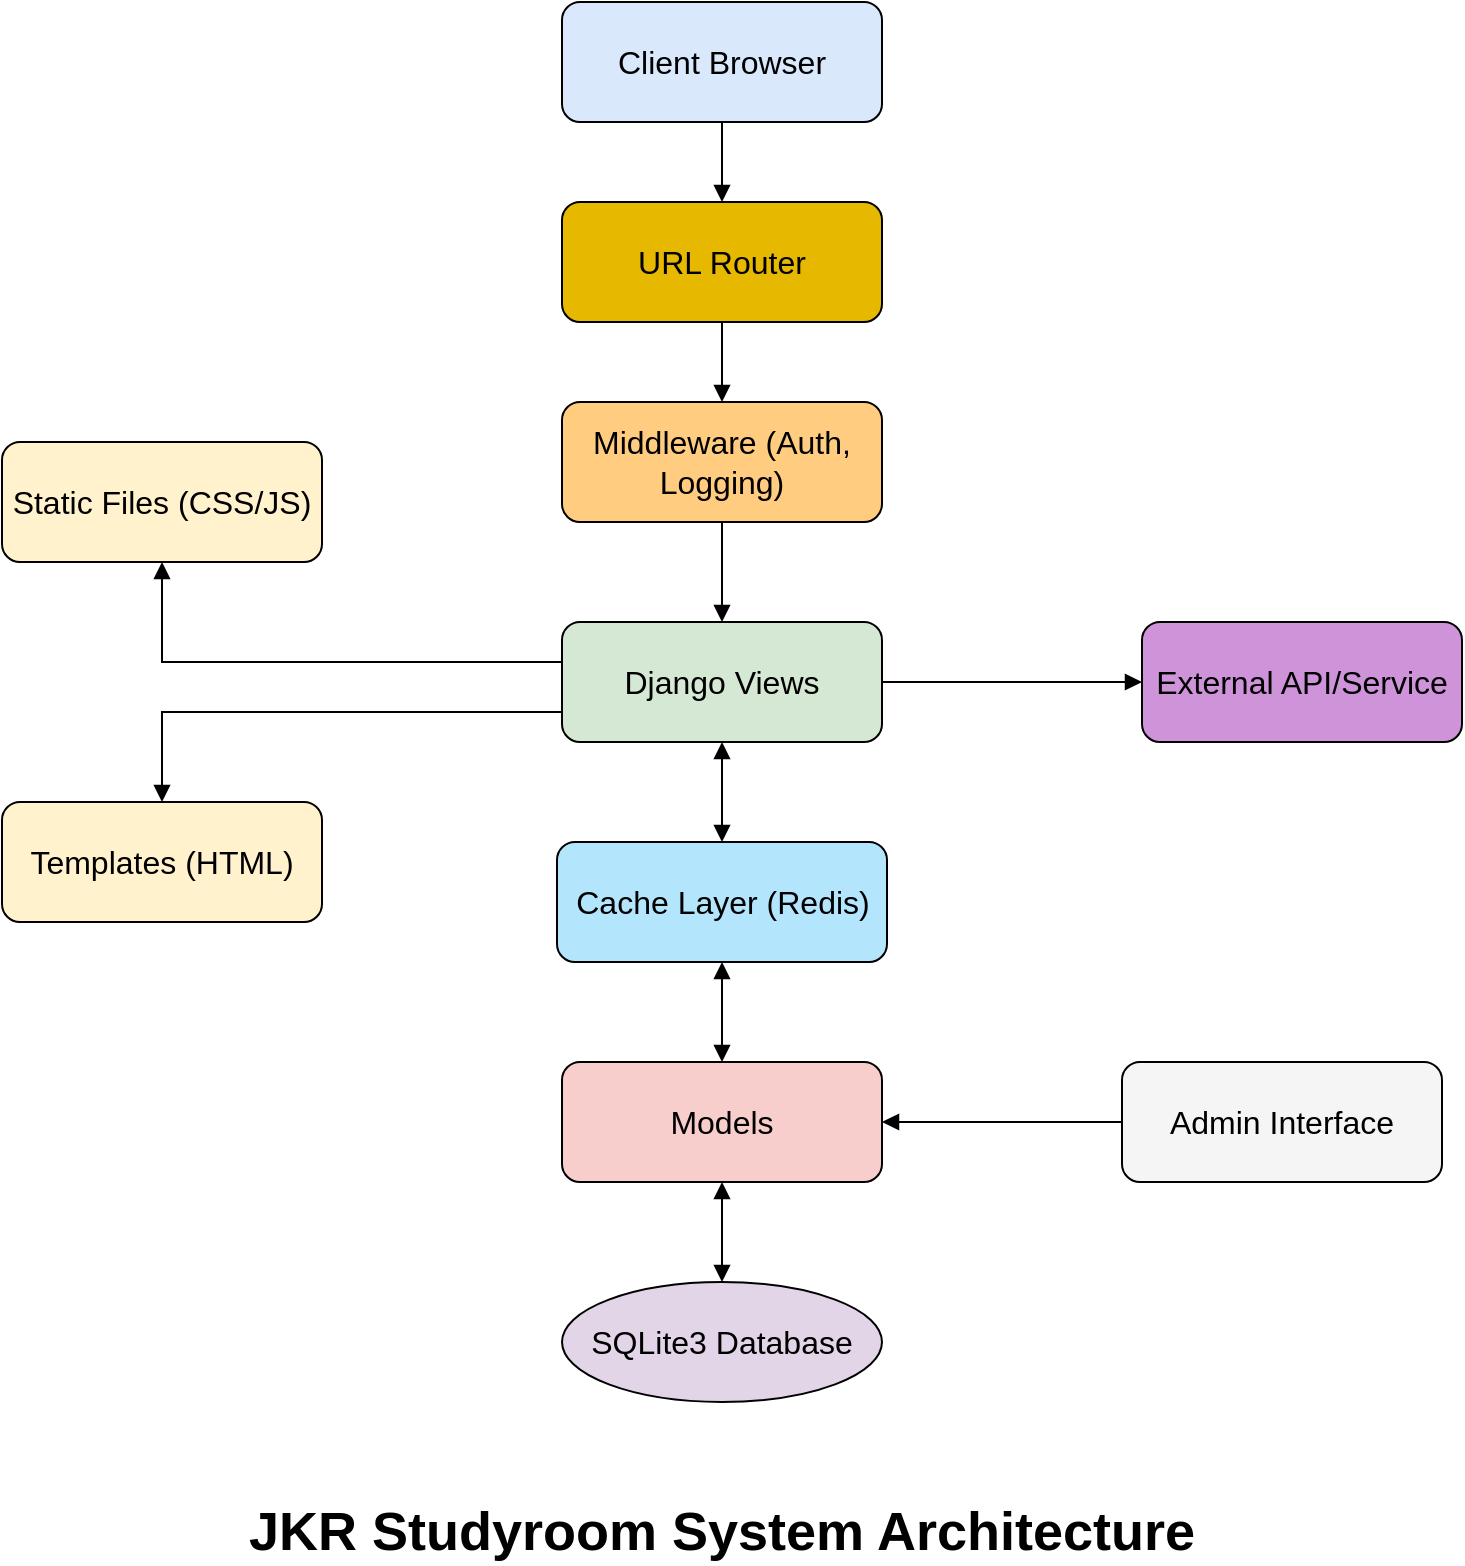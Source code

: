 <mxfile version="28.0.5">
  <diagram id="vZrJ4w_EmmvrWop14gGm" name="StudyRoom Architecture">
    <mxGraphModel dx="579" dy="820" grid="1" gridSize="10" guides="1" tooltips="1" connect="1" arrows="1" fold="1" page="1" pageScale="1" pageWidth="850" pageHeight="1100" math="0" shadow="0">
      <root>
        <mxCell id="0" />
        <mxCell id="1" parent="0" />
        <mxCell id="fRvC3b1rCT_SXS0QzNda-2" value="Client Browser" style="rounded=1;whiteSpace=wrap;html=1;fillColor=#dae8fc;fontSize=16;" parent="1" vertex="1">
          <mxGeometry x="1190" y="110" width="160" height="60" as="geometry" />
        </mxCell>
        <mxCell id="fRvC3b1rCT_SXS0QzNda-3" value="URL Router" style="rounded=1;whiteSpace=wrap;html=1;fillColor=#e6b800;fontSize=16;" parent="1" vertex="1">
          <mxGeometry x="1190" y="210" width="160" height="60" as="geometry" />
        </mxCell>
        <mxCell id="fRvC3b1rCT_SXS0QzNda-4" value="Middleware (Auth, Logging)" style="rounded=1;whiteSpace=wrap;html=1;fillColor=#ffcc80;fontSize=16;" parent="1" vertex="1">
          <mxGeometry x="1190" y="310" width="160" height="60" as="geometry" />
        </mxCell>
        <mxCell id="fRvC3b1rCT_SXS0QzNda-5" value="Django Views" style="rounded=1;whiteSpace=wrap;html=1;fillColor=#d5e8d4;fontSize=16;" parent="1" vertex="1">
          <mxGeometry x="1190" y="420" width="160" height="60" as="geometry" />
        </mxCell>
        <mxCell id="fRvC3b1rCT_SXS0QzNda-6" value="Templates (HTML)" style="rounded=1;whiteSpace=wrap;html=1;fillColor=#fff2cc;fontSize=16;" parent="1" vertex="1">
          <mxGeometry x="910" y="510" width="160" height="60" as="geometry" />
        </mxCell>
        <mxCell id="fRvC3b1rCT_SXS0QzNda-8" value="Cache Layer (Redis)" style="rounded=1;whiteSpace=wrap;html=1;fillColor=#b3e5fc;fontSize=16;" parent="1" vertex="1">
          <mxGeometry x="1187.5" y="530" width="165" height="60" as="geometry" />
        </mxCell>
        <mxCell id="fRvC3b1rCT_SXS0QzNda-9" value="Models" style="rounded=1;whiteSpace=wrap;html=1;fillColor=#f8cecc;fontSize=16;" parent="1" vertex="1">
          <mxGeometry x="1190" y="640" width="160" height="60" as="geometry" />
        </mxCell>
        <mxCell id="fRvC3b1rCT_SXS0QzNda-10" value="SQLite3 Database" style="shape=ellipse;whiteSpace=wrap;html=1;fillColor=#e1d5e7;fontSize=16;" parent="1" vertex="1">
          <mxGeometry x="1190" y="750" width="160" height="60" as="geometry" />
        </mxCell>
        <mxCell id="fRvC3b1rCT_SXS0QzNda-11" value="Admin Interface" style="rounded=1;whiteSpace=wrap;html=1;fillColor=#f5f5f5;fontSize=16;" parent="1" vertex="1">
          <mxGeometry x="1470" y="640" width="160" height="60" as="geometry" />
        </mxCell>
        <mxCell id="fRvC3b1rCT_SXS0QzNda-12" value="External API/Service" style="rounded=1;whiteSpace=wrap;html=1;fillColor=#ce93d8;fontSize=16;" parent="1" vertex="1">
          <mxGeometry x="1480" y="420" width="160" height="60" as="geometry" />
        </mxCell>
        <mxCell id="fRvC3b1rCT_SXS0QzNda-13" style="edgeStyle=orthogonalEdgeStyle;rounded=0;html=1;endArrow=block;strokeColor=#000000;fontSize=16;" parent="1" source="fRvC3b1rCT_SXS0QzNda-2" target="fRvC3b1rCT_SXS0QzNda-3" edge="1">
          <mxGeometry relative="1" as="geometry" />
        </mxCell>
        <mxCell id="fRvC3b1rCT_SXS0QzNda-14" style="edgeStyle=orthogonalEdgeStyle;rounded=0;html=1;endArrow=block;strokeColor=#000000;fontSize=16;" parent="1" source="fRvC3b1rCT_SXS0QzNda-3" target="fRvC3b1rCT_SXS0QzNda-4" edge="1">
          <mxGeometry relative="1" as="geometry" />
        </mxCell>
        <mxCell id="fRvC3b1rCT_SXS0QzNda-15" style="edgeStyle=orthogonalEdgeStyle;rounded=0;html=1;endArrow=block;strokeColor=#000000;fontSize=16;" parent="1" source="fRvC3b1rCT_SXS0QzNda-4" target="fRvC3b1rCT_SXS0QzNda-5" edge="1">
          <mxGeometry relative="1" as="geometry" />
        </mxCell>
        <mxCell id="fRvC3b1rCT_SXS0QzNda-16" style="edgeStyle=orthogonalEdgeStyle;rounded=0;html=1;endArrow=block;strokeColor=#000000;exitX=0;exitY=0.75;exitDx=0;exitDy=0;fontSize=16;" parent="1" source="fRvC3b1rCT_SXS0QzNda-5" target="fRvC3b1rCT_SXS0QzNda-6" edge="1">
          <mxGeometry relative="1" as="geometry" />
        </mxCell>
        <mxCell id="fRvC3b1rCT_SXS0QzNda-17" style="edgeStyle=orthogonalEdgeStyle;rounded=0;html=1;endArrow=block;strokeColor=#000000;exitX=0;exitY=0.25;exitDx=0;exitDy=0;fontSize=16;entryX=0.5;entryY=1;entryDx=0;entryDy=0;" parent="1" source="fRvC3b1rCT_SXS0QzNda-5" target="fRvC3b1rCT_SXS0QzNda-25" edge="1">
          <mxGeometry relative="1" as="geometry">
            <mxPoint x="1010" y="300" as="targetPoint" />
            <Array as="points">
              <mxPoint x="1190" y="440" />
              <mxPoint x="990" y="440" />
            </Array>
          </mxGeometry>
        </mxCell>
        <mxCell id="fRvC3b1rCT_SXS0QzNda-18" style="rounded=0;html=1;endArrow=block;strokeColor=#000000;fontSize=16;entryX=0.5;entryY=0;entryDx=0;entryDy=0;startArrow=block;startFill=1;exitX=0.5;exitY=1;exitDx=0;exitDy=0;" parent="1" source="fRvC3b1rCT_SXS0QzNda-5" target="fRvC3b1rCT_SXS0QzNda-8" edge="1">
          <mxGeometry relative="1" as="geometry">
            <mxPoint x="1325" y="481" as="sourcePoint" />
            <mxPoint x="1360" y="540" as="targetPoint" />
          </mxGeometry>
        </mxCell>
        <mxCell id="fRvC3b1rCT_SXS0QzNda-19" style="rounded=0;html=1;endArrow=block;strokeColor=#000000;fontSize=16;entryX=0.5;entryY=0;entryDx=0;entryDy=0;exitX=0.5;exitY=1;exitDx=0;exitDy=0;startArrow=block;startFill=1;edgeStyle=orthogonalEdgeStyle;" parent="1" source="fRvC3b1rCT_SXS0QzNda-8" target="fRvC3b1rCT_SXS0QzNda-9" edge="1">
          <mxGeometry relative="1" as="geometry" />
        </mxCell>
        <mxCell id="fRvC3b1rCT_SXS0QzNda-20" style="edgeStyle=orthogonalEdgeStyle;rounded=0;html=1;endArrow=block;strokeColor=#000000;fontSize=16;startArrow=block;startFill=1;" parent="1" source="fRvC3b1rCT_SXS0QzNda-9" target="fRvC3b1rCT_SXS0QzNda-10" edge="1">
          <mxGeometry relative="1" as="geometry" />
        </mxCell>
        <mxCell id="fRvC3b1rCT_SXS0QzNda-21" style="edgeStyle=orthogonalEdgeStyle;rounded=0;html=1;endArrow=block;strokeColor=#000000;fontSize=16;entryX=1;entryY=0.5;entryDx=0;entryDy=0;" parent="1" source="fRvC3b1rCT_SXS0QzNda-11" target="fRvC3b1rCT_SXS0QzNda-9" edge="1">
          <mxGeometry relative="1" as="geometry" />
        </mxCell>
        <mxCell id="fRvC3b1rCT_SXS0QzNda-22" style="edgeStyle=orthogonalEdgeStyle;rounded=0;html=1;endArrow=block;strokeColor=#000000;exitX=1;exitY=0.5;exitDx=0;exitDy=0;fontSize=16;" parent="1" source="fRvC3b1rCT_SXS0QzNda-5" target="fRvC3b1rCT_SXS0QzNda-12" edge="1">
          <mxGeometry relative="1" as="geometry" />
        </mxCell>
        <mxCell id="fRvC3b1rCT_SXS0QzNda-25" value="Static Files (CSS/JS)" style="rounded=1;whiteSpace=wrap;html=1;fillColor=#fff2cc;fontSize=16;" parent="1" vertex="1">
          <mxGeometry x="910" y="330" width="160" height="60" as="geometry" />
        </mxCell>
        <mxCell id="fRvC3b1rCT_SXS0QzNda-26" value="&lt;span&gt;&lt;b&gt;&lt;font&gt;JKR Studyroom System Architecture&lt;/font&gt;&lt;/b&gt;&lt;/span&gt;" style="text;html=1;align=center;verticalAlign=middle;whiteSpace=wrap;rounded=0;fontSize=27;" parent="1" vertex="1">
          <mxGeometry x="945" y="860" width="650" height="30" as="geometry" />
        </mxCell>
      </root>
    </mxGraphModel>
  </diagram>
</mxfile>
